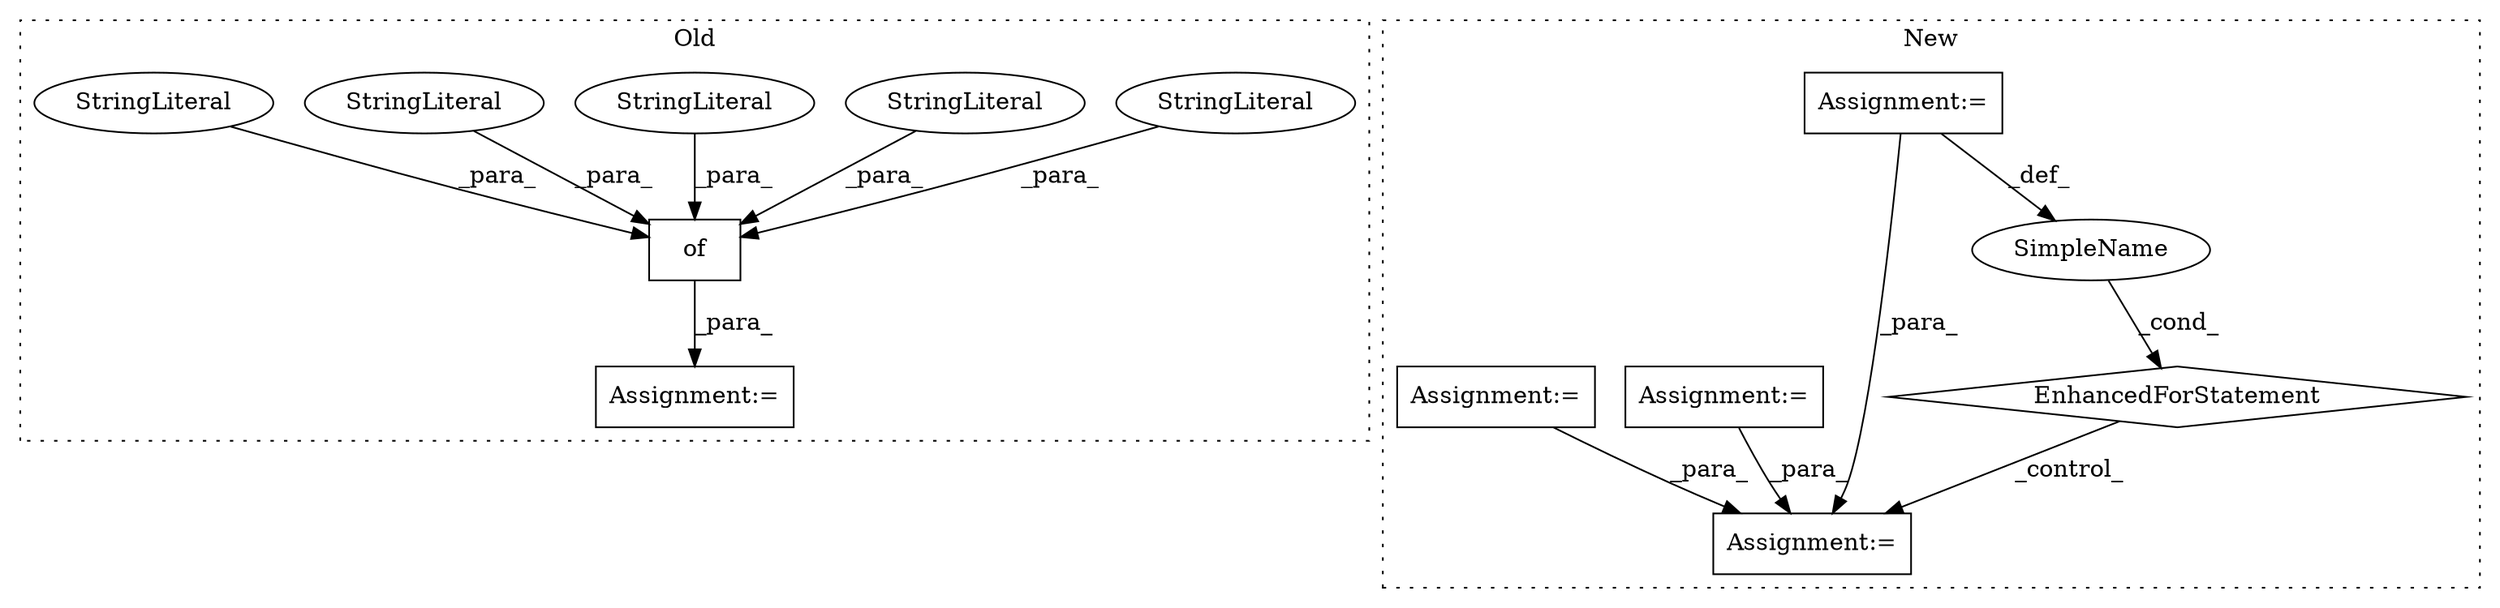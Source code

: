 digraph G {
subgraph cluster0 {
1 [label="of" a="32" s="1778,1839" l="3,1" shape="box"];
4 [label="Assignment:=" a="7" s="1753" l="1" shape="box"];
5 [label="StringLiteral" a="45" s="1826" l="11" shape="ellipse"];
6 [label="StringLiteral" a="45" s="1794" l="5" shape="ellipse"];
7 [label="StringLiteral" a="45" s="1800" l="9" shape="ellipse"];
10 [label="StringLiteral" a="45" s="1812" l="7" shape="ellipse"];
13 [label="StringLiteral" a="45" s="1820" l="5" shape="ellipse"];
label = "Old";
style="dotted";
}
subgraph cluster1 {
2 [label="EnhancedForStatement" a="70" s="5346,5475" l="61,2" shape="diamond"];
3 [label="Assignment:=" a="7" s="5346,5475" l="61,2" shape="box"];
8 [label="Assignment:=" a="7" s="5536" l="2" shape="box"];
9 [label="SimpleName" a="42" s="5414" l="5" shape="ellipse"];
11 [label="Assignment:=" a="7" s="4612" l="1" shape="box"];
12 [label="Assignment:=" a="7" s="4458" l="1" shape="box"];
label = "New";
style="dotted";
}
1 -> 4 [label="_para_"];
2 -> 8 [label="_control_"];
3 -> 9 [label="_def_"];
3 -> 8 [label="_para_"];
5 -> 1 [label="_para_"];
6 -> 1 [label="_para_"];
7 -> 1 [label="_para_"];
9 -> 2 [label="_cond_"];
10 -> 1 [label="_para_"];
11 -> 8 [label="_para_"];
12 -> 8 [label="_para_"];
13 -> 1 [label="_para_"];
}